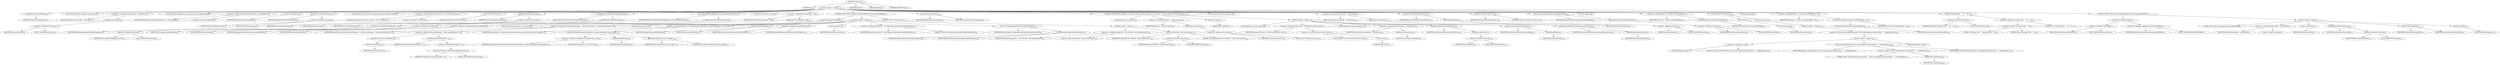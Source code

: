 digraph "transform" {  
"280" [label = <(METHOD,transform)<SUB>224</SUB>> ]
"23" [label = <(PARAM,this)<SUB>224</SUB>> ]
"281" [label = <(BLOCK,&lt;empty&gt;,&lt;empty&gt;)<SUB>224</SUB>> ]
"282" [label = <(checkOptions,this.checkOptions())<SUB>225</SUB>> ]
"22" [label = <(IDENTIFIER,this,this.checkOptions())<SUB>225</SUB>> ]
"283" [label = <(LOCAL,Project project: org.apache.tools.ant.Project)> ]
"284" [label = <(&lt;operator&gt;.assignment,Project project = getProject())<SUB>226</SUB>> ]
"285" [label = <(IDENTIFIER,project,Project project = getProject())<SUB>226</SUB>> ]
"286" [label = <(getProject,getProject())<SUB>226</SUB>> ]
"287" [label = <(&lt;operator&gt;.fieldAccess,this.task)<SUB>226</SUB>> ]
"288" [label = <(IDENTIFIER,this,getProject())<SUB>226</SUB>> ]
"289" [label = <(FIELD_IDENTIFIER,task,task)<SUB>226</SUB>> ]
"25" [label = <(LOCAL,TempFile tempFileTask: org.apache.tools.ant.taskdefs.TempFile)> ]
"290" [label = <(&lt;operator&gt;.assignment,TempFile tempFileTask = new TempFile())<SUB>228</SUB>> ]
"291" [label = <(IDENTIFIER,tempFileTask,TempFile tempFileTask = new TempFile())<SUB>228</SUB>> ]
"292" [label = <(&lt;operator&gt;.alloc,new TempFile())<SUB>228</SUB>> ]
"293" [label = <(&lt;init&gt;,new TempFile())<SUB>228</SUB>> ]
"24" [label = <(IDENTIFIER,tempFileTask,new TempFile())<SUB>228</SUB>> ]
"294" [label = <(bindToOwner,bindToOwner(task))<SUB>229</SUB>> ]
"295" [label = <(IDENTIFIER,tempFileTask,bindToOwner(task))<SUB>229</SUB>> ]
"296" [label = <(&lt;operator&gt;.fieldAccess,this.task)<SUB>229</SUB>> ]
"297" [label = <(IDENTIFIER,this,bindToOwner(task))<SUB>229</SUB>> ]
"298" [label = <(FIELD_IDENTIFIER,task,task)<SUB>229</SUB>> ]
"27" [label = <(LOCAL,XSLTProcess xsltTask: org.apache.tools.ant.taskdefs.XSLTProcess)> ]
"299" [label = <(&lt;operator&gt;.assignment,XSLTProcess xsltTask = new XSLTProcess())<SUB>231</SUB>> ]
"300" [label = <(IDENTIFIER,xsltTask,XSLTProcess xsltTask = new XSLTProcess())<SUB>231</SUB>> ]
"301" [label = <(&lt;operator&gt;.alloc,new XSLTProcess())<SUB>231</SUB>> ]
"302" [label = <(&lt;init&gt;,new XSLTProcess())<SUB>231</SUB>> ]
"26" [label = <(IDENTIFIER,xsltTask,new XSLTProcess())<SUB>231</SUB>> ]
"303" [label = <(bindToOwner,bindToOwner(task))<SUB>232</SUB>> ]
"304" [label = <(IDENTIFIER,xsltTask,bindToOwner(task))<SUB>232</SUB>> ]
"305" [label = <(&lt;operator&gt;.fieldAccess,this.task)<SUB>232</SUB>> ]
"306" [label = <(IDENTIFIER,this,bindToOwner(task))<SUB>232</SUB>> ]
"307" [label = <(FIELD_IDENTIFIER,task,task)<SUB>232</SUB>> ]
"308" [label = <(setXslResource,setXslResource(getStylesheet()))<SUB>234</SUB>> ]
"309" [label = <(IDENTIFIER,xsltTask,setXslResource(getStylesheet()))<SUB>234</SUB>> ]
"310" [label = <(getStylesheet,this.getStylesheet())<SUB>234</SUB>> ]
"28" [label = <(IDENTIFIER,this,this.getStylesheet())<SUB>234</SUB>> ]
"311" [label = <(setIn,setIn(((XMLResultAggregator) task).getDestinationFile()))<SUB>237</SUB>> ]
"312" [label = <(IDENTIFIER,xsltTask,setIn(((XMLResultAggregator) task).getDestinationFile()))<SUB>237</SUB>> ]
"313" [label = <(getDestinationFile,getDestinationFile())<SUB>237</SUB>> ]
"314" [label = <(&lt;operator&gt;.cast,(XMLResultAggregator) task)<SUB>237</SUB>> ]
"315" [label = <(TYPE_REF,XMLResultAggregator,XMLResultAggregator)<SUB>237</SUB>> ]
"316" [label = <(&lt;operator&gt;.fieldAccess,this.task)<SUB>237</SUB>> ]
"317" [label = <(IDENTIFIER,this,(XMLResultAggregator) task)<SUB>237</SUB>> ]
"318" [label = <(FIELD_IDENTIFIER,task,task)<SUB>237</SUB>> ]
"31" [label = <(LOCAL,File outputFile: java.io.File)> ]
"319" [label = <(&lt;operator&gt;.assignment,File outputFile = null)<SUB>238</SUB>> ]
"320" [label = <(IDENTIFIER,outputFile,File outputFile = null)<SUB>238</SUB>> ]
"321" [label = <(LITERAL,null,File outputFile = null)<SUB>238</SUB>> ]
"322" [label = <(CONTROL_STRUCTURE,if (format.equals(FRAMES)),if (format.equals(FRAMES)))<SUB>239</SUB>> ]
"323" [label = <(equals,format.equals(FRAMES))<SUB>239</SUB>> ]
"324" [label = <(&lt;operator&gt;.fieldAccess,this.format)<SUB>239</SUB>> ]
"325" [label = <(IDENTIFIER,this,format.equals(FRAMES))<SUB>239</SUB>> ]
"326" [label = <(FIELD_IDENTIFIER,format,format)<SUB>239</SUB>> ]
"327" [label = <(&lt;operator&gt;.fieldAccess,AggregateTransformer.FRAMES)<SUB>239</SUB>> ]
"328" [label = <(IDENTIFIER,AggregateTransformer,format.equals(FRAMES))<SUB>239</SUB>> ]
"329" [label = <(FIELD_IDENTIFIER,FRAMES,FRAMES)<SUB>239</SUB>> ]
"330" [label = <(BLOCK,&lt;empty&gt;,&lt;empty&gt;)<SUB>239</SUB>> ]
"331" [label = <(LOCAL,String tempFileProperty: java.lang.String)> ]
"332" [label = <(&lt;operator&gt;.assignment,String tempFileProperty = getClass().getName() + String.valueOf(counter++))<SUB>240</SUB>> ]
"333" [label = <(IDENTIFIER,tempFileProperty,String tempFileProperty = getClass().getName() + String.valueOf(counter++))<SUB>240</SUB>> ]
"334" [label = <(&lt;operator&gt;.addition,getClass().getName() + String.valueOf(counter++))<SUB>240</SUB>> ]
"335" [label = <(getName,this.getClass().getName())<SUB>240</SUB>> ]
"336" [label = <(getClass,this.getClass())<SUB>240</SUB>> ]
"29" [label = <(IDENTIFIER,this,this.getClass())<SUB>240</SUB>> ]
"337" [label = <(valueOf,String.valueOf(counter++))<SUB>240</SUB>> ]
"338" [label = <(IDENTIFIER,String,String.valueOf(counter++))<SUB>240</SUB>> ]
"339" [label = <(&lt;operator&gt;.postIncrement,counter++)<SUB>240</SUB>> ]
"340" [label = <(&lt;operator&gt;.fieldAccess,AggregateTransformer.counter)<SUB>240</SUB>> ]
"341" [label = <(IDENTIFIER,AggregateTransformer,counter++)<SUB>240</SUB>> ]
"342" [label = <(FIELD_IDENTIFIER,counter,counter)<SUB>240</SUB>> ]
"343" [label = <(LOCAL,File tmp: java.io.File)> ]
"344" [label = <(&lt;operator&gt;.assignment,File tmp = resolveFile(project.getBaseDir(), project.getProperty(&quot;java.io.tmpdir&quot;)))<SUB>241</SUB>> ]
"345" [label = <(IDENTIFIER,tmp,File tmp = resolveFile(project.getBaseDir(), project.getProperty(&quot;java.io.tmpdir&quot;)))<SUB>241</SUB>> ]
"346" [label = <(resolveFile,resolveFile(project.getBaseDir(), project.getProperty(&quot;java.io.tmpdir&quot;)))<SUB>241</SUB>> ]
"347" [label = <(&lt;operator&gt;.fieldAccess,AggregateTransformer.FILE_UTILS)<SUB>241</SUB>> ]
"348" [label = <(IDENTIFIER,AggregateTransformer,resolveFile(project.getBaseDir(), project.getProperty(&quot;java.io.tmpdir&quot;)))<SUB>241</SUB>> ]
"349" [label = <(FIELD_IDENTIFIER,FILE_UTILS,FILE_UTILS)<SUB>241</SUB>> ]
"350" [label = <(getBaseDir,getBaseDir())<SUB>241</SUB>> ]
"351" [label = <(IDENTIFIER,project,getBaseDir())<SUB>241</SUB>> ]
"352" [label = <(getProperty,getProperty(&quot;java.io.tmpdir&quot;))<SUB>242</SUB>> ]
"353" [label = <(IDENTIFIER,project,getProperty(&quot;java.io.tmpdir&quot;))<SUB>242</SUB>> ]
"354" [label = <(LITERAL,&quot;java.io.tmpdir&quot;,getProperty(&quot;java.io.tmpdir&quot;))<SUB>242</SUB>> ]
"355" [label = <(setDestDir,setDestDir(tmp))<SUB>243</SUB>> ]
"356" [label = <(IDENTIFIER,tempFileTask,setDestDir(tmp))<SUB>243</SUB>> ]
"357" [label = <(IDENTIFIER,tmp,setDestDir(tmp))<SUB>243</SUB>> ]
"358" [label = <(setProperty,setProperty(tempFileProperty))<SUB>244</SUB>> ]
"359" [label = <(IDENTIFIER,tempFileTask,setProperty(tempFileProperty))<SUB>244</SUB>> ]
"360" [label = <(IDENTIFIER,tempFileProperty,setProperty(tempFileProperty))<SUB>244</SUB>> ]
"361" [label = <(execute,execute())<SUB>245</SUB>> ]
"362" [label = <(IDENTIFIER,tempFileTask,execute())<SUB>245</SUB>> ]
"363" [label = <(&lt;operator&gt;.assignment,outputFile = new File(project.getProperty(tempFileProperty)))<SUB>246</SUB>> ]
"364" [label = <(IDENTIFIER,outputFile,outputFile = new File(project.getProperty(tempFileProperty)))<SUB>246</SUB>> ]
"365" [label = <(&lt;operator&gt;.alloc,new File(project.getProperty(tempFileProperty)))<SUB>246</SUB>> ]
"366" [label = <(&lt;init&gt;,new File(project.getProperty(tempFileProperty)))<SUB>246</SUB>> ]
"30" [label = <(IDENTIFIER,outputFile,new File(project.getProperty(tempFileProperty)))<SUB>246</SUB>> ]
"367" [label = <(getProperty,getProperty(tempFileProperty))<SUB>246</SUB>> ]
"368" [label = <(IDENTIFIER,project,getProperty(tempFileProperty))<SUB>246</SUB>> ]
"369" [label = <(IDENTIFIER,tempFileProperty,getProperty(tempFileProperty))<SUB>246</SUB>> ]
"370" [label = <(CONTROL_STRUCTURE,else,else)<SUB>247</SUB>> ]
"371" [label = <(BLOCK,&lt;empty&gt;,&lt;empty&gt;)<SUB>247</SUB>> ]
"372" [label = <(&lt;operator&gt;.assignment,outputFile = new File(toDir, &quot;junit-noframes.html&quot;))<SUB>248</SUB>> ]
"373" [label = <(IDENTIFIER,outputFile,outputFile = new File(toDir, &quot;junit-noframes.html&quot;))<SUB>248</SUB>> ]
"374" [label = <(&lt;operator&gt;.alloc,new File(toDir, &quot;junit-noframes.html&quot;))<SUB>248</SUB>> ]
"375" [label = <(&lt;init&gt;,new File(toDir, &quot;junit-noframes.html&quot;))<SUB>248</SUB>> ]
"32" [label = <(IDENTIFIER,outputFile,new File(toDir, &quot;junit-noframes.html&quot;))<SUB>248</SUB>> ]
"376" [label = <(&lt;operator&gt;.fieldAccess,this.toDir)<SUB>248</SUB>> ]
"377" [label = <(IDENTIFIER,this,new File(toDir, &quot;junit-noframes.html&quot;))<SUB>248</SUB>> ]
"378" [label = <(FIELD_IDENTIFIER,toDir,toDir)<SUB>248</SUB>> ]
"379" [label = <(LITERAL,&quot;junit-noframes.html&quot;,new File(toDir, &quot;junit-noframes.html&quot;))<SUB>248</SUB>> ]
"380" [label = <(setOut,setOut(outputFile))<SUB>250</SUB>> ]
"381" [label = <(IDENTIFIER,xsltTask,setOut(outputFile))<SUB>250</SUB>> ]
"382" [label = <(IDENTIFIER,outputFile,setOut(outputFile))<SUB>250</SUB>> ]
"383" [label = <(CONTROL_STRUCTURE,for (Iterator i = params.iterator(); Some(i.hasNext()); ),for (Iterator i = params.iterator(); Some(i.hasNext()); ))<SUB>251</SUB>> ]
"384" [label = <(LOCAL,Iterator i: java.util.Iterator)> ]
"385" [label = <(&lt;operator&gt;.assignment,Iterator i = params.iterator())<SUB>251</SUB>> ]
"386" [label = <(IDENTIFIER,i,Iterator i = params.iterator())<SUB>251</SUB>> ]
"387" [label = <(iterator,params.iterator())<SUB>251</SUB>> ]
"388" [label = <(&lt;operator&gt;.fieldAccess,this.params)<SUB>251</SUB>> ]
"389" [label = <(IDENTIFIER,this,params.iterator())<SUB>251</SUB>> ]
"390" [label = <(FIELD_IDENTIFIER,params,params)<SUB>251</SUB>> ]
"391" [label = <(hasNext,i.hasNext())<SUB>251</SUB>> ]
"392" [label = <(IDENTIFIER,i,i.hasNext())<SUB>251</SUB>> ]
"393" [label = <(BLOCK,&lt;empty&gt;,&lt;empty&gt;)<SUB>251</SUB>> ]
"394" [label = <(LOCAL,XSLTProcess.Param param: ANY)> ]
"395" [label = <(&lt;operator&gt;.assignment,ANY param = (XSLTProcess.Param) i.next())<SUB>252</SUB>> ]
"396" [label = <(IDENTIFIER,param,ANY param = (XSLTProcess.Param) i.next())<SUB>252</SUB>> ]
"397" [label = <(&lt;operator&gt;.cast,(XSLTProcess.Param) i.next())<SUB>252</SUB>> ]
"398" [label = <(TYPE_REF,XSLTProcess.Param,XSLTProcess.Param)<SUB>252</SUB>> ]
"399" [label = <(next,i.next())<SUB>252</SUB>> ]
"400" [label = <(IDENTIFIER,i,i.next())<SUB>252</SUB>> ]
"401" [label = <(LOCAL,XSLTProcess.Param newParam: ANY)> ]
"402" [label = <(&lt;operator&gt;.assignment,ANY newParam = createParam())<SUB>253</SUB>> ]
"403" [label = <(IDENTIFIER,newParam,ANY newParam = createParam())<SUB>253</SUB>> ]
"404" [label = <(createParam,createParam())<SUB>253</SUB>> ]
"405" [label = <(IDENTIFIER,xsltTask,createParam())<SUB>253</SUB>> ]
"406" [label = <(setProject,setProject(task.getProject()))<SUB>254</SUB>> ]
"407" [label = <(IDENTIFIER,newParam,setProject(task.getProject()))<SUB>254</SUB>> ]
"408" [label = <(getProject,getProject())<SUB>254</SUB>> ]
"409" [label = <(&lt;operator&gt;.fieldAccess,this.task)<SUB>254</SUB>> ]
"410" [label = <(IDENTIFIER,this,getProject())<SUB>254</SUB>> ]
"411" [label = <(FIELD_IDENTIFIER,task,task)<SUB>254</SUB>> ]
"412" [label = <(setName,setName(param.getName()))<SUB>255</SUB>> ]
"413" [label = <(IDENTIFIER,newParam,setName(param.getName()))<SUB>255</SUB>> ]
"414" [label = <(getName,getName())<SUB>255</SUB>> ]
"415" [label = <(IDENTIFIER,param,getName())<SUB>255</SUB>> ]
"416" [label = <(setExpression,setExpression(param.getExpression()))<SUB>256</SUB>> ]
"417" [label = <(IDENTIFIER,newParam,setExpression(param.getExpression()))<SUB>256</SUB>> ]
"418" [label = <(getExpression,getExpression())<SUB>256</SUB>> ]
"419" [label = <(IDENTIFIER,param,getExpression())<SUB>256</SUB>> ]
"420" [label = <(LOCAL,XSLTProcess.Param paramx: ANY)> ]
"421" [label = <(&lt;operator&gt;.assignment,ANY paramx = createParam())<SUB>258</SUB>> ]
"422" [label = <(IDENTIFIER,paramx,ANY paramx = createParam())<SUB>258</SUB>> ]
"423" [label = <(createParam,createParam())<SUB>258</SUB>> ]
"424" [label = <(IDENTIFIER,xsltTask,createParam())<SUB>258</SUB>> ]
"425" [label = <(setProject,setProject(task.getProject()))<SUB>259</SUB>> ]
"426" [label = <(IDENTIFIER,paramx,setProject(task.getProject()))<SUB>259</SUB>> ]
"427" [label = <(getProject,getProject())<SUB>259</SUB>> ]
"428" [label = <(&lt;operator&gt;.fieldAccess,this.task)<SUB>259</SUB>> ]
"429" [label = <(IDENTIFIER,this,getProject())<SUB>259</SUB>> ]
"430" [label = <(FIELD_IDENTIFIER,task,task)<SUB>259</SUB>> ]
"431" [label = <(setName,setName(&quot;output.dir&quot;))<SUB>260</SUB>> ]
"432" [label = <(IDENTIFIER,paramx,setName(&quot;output.dir&quot;))<SUB>260</SUB>> ]
"433" [label = <(LITERAL,&quot;output.dir&quot;,setName(&quot;output.dir&quot;))<SUB>260</SUB>> ]
"434" [label = <(setExpression,setExpression(toDir.getAbsolutePath()))<SUB>261</SUB>> ]
"435" [label = <(IDENTIFIER,paramx,setExpression(toDir.getAbsolutePath()))<SUB>261</SUB>> ]
"436" [label = <(getAbsolutePath,toDir.getAbsolutePath())<SUB>261</SUB>> ]
"437" [label = <(&lt;operator&gt;.fieldAccess,this.toDir)<SUB>261</SUB>> ]
"438" [label = <(IDENTIFIER,this,toDir.getAbsolutePath())<SUB>261</SUB>> ]
"439" [label = <(FIELD_IDENTIFIER,toDir,toDir)<SUB>261</SUB>> ]
"440" [label = <(LOCAL,long t0: long)> ]
"441" [label = <(&lt;operator&gt;.assignment,long t0 = System.currentTimeMillis())<SUB>262</SUB>> ]
"442" [label = <(IDENTIFIER,t0,long t0 = System.currentTimeMillis())<SUB>262</SUB>> ]
"443" [label = <(currentTimeMillis,System.currentTimeMillis())<SUB>262</SUB>> ]
"444" [label = <(IDENTIFIER,System,System.currentTimeMillis())<SUB>262</SUB>> ]
"445" [label = <(CONTROL_STRUCTURE,try,try)<SUB>263</SUB>> ]
"446" [label = <(BLOCK,try,try)<SUB>263</SUB>> ]
"447" [label = <(execute,execute())<SUB>264</SUB>> ]
"448" [label = <(IDENTIFIER,xsltTask,execute())<SUB>264</SUB>> ]
"449" [label = <(BLOCK,catch,catch)> ]
"450" [label = <(BLOCK,&lt;empty&gt;,&lt;empty&gt;)<SUB>265</SUB>> ]
"451" [label = <(&lt;operator&gt;.throw,throw new BuildException(&quot;Errors while applying transformations: &quot; + e.getMessage(), e);)<SUB>266</SUB>> ]
"452" [label = <(BLOCK,&lt;empty&gt;,&lt;empty&gt;)<SUB>266</SUB>> ]
"453" [label = <(&lt;operator&gt;.assignment,&lt;empty&gt;)> ]
"454" [label = <(IDENTIFIER,$obj8,&lt;empty&gt;)> ]
"455" [label = <(&lt;operator&gt;.alloc,new BuildException(&quot;Errors while applying transformations: &quot; + e.getMessage(), e))<SUB>266</SUB>> ]
"456" [label = <(&lt;init&gt;,new BuildException(&quot;Errors while applying transformations: &quot; + e.getMessage(), e))<SUB>266</SUB>> ]
"457" [label = <(IDENTIFIER,$obj8,new BuildException(&quot;Errors while applying transformations: &quot; + e.getMessage(), e))> ]
"458" [label = <(&lt;operator&gt;.addition,&quot;Errors while applying transformations: &quot; + e.getMessage())<SUB>266</SUB>> ]
"459" [label = <(LITERAL,&quot;Errors while applying transformations: &quot;,&quot;Errors while applying transformations: &quot; + e.getMessage())<SUB>266</SUB>> ]
"460" [label = <(getMessage,e.getMessage())<SUB>267</SUB>> ]
"461" [label = <(IDENTIFIER,e,e.getMessage())<SUB>267</SUB>> ]
"462" [label = <(IDENTIFIER,e,new BuildException(&quot;Errors while applying transformations: &quot; + e.getMessage(), e))<SUB>267</SUB>> ]
"463" [label = <(IDENTIFIER,$obj8,&lt;empty&gt;)> ]
"464" [label = <(LOCAL,long dt: long)> ]
"465" [label = <(&lt;operator&gt;.assignment,long dt = System.currentTimeMillis() - t0)<SUB>269</SUB>> ]
"466" [label = <(IDENTIFIER,dt,long dt = System.currentTimeMillis() - t0)<SUB>269</SUB>> ]
"467" [label = <(&lt;operator&gt;.subtraction,System.currentTimeMillis() - t0)<SUB>269</SUB>> ]
"468" [label = <(currentTimeMillis,System.currentTimeMillis())<SUB>269</SUB>> ]
"469" [label = <(IDENTIFIER,System,System.currentTimeMillis())<SUB>269</SUB>> ]
"470" [label = <(IDENTIFIER,t0,System.currentTimeMillis() - t0)<SUB>269</SUB>> ]
"471" [label = <(log,log(&quot;Transform time: &quot; + dt + &quot;ms&quot;))<SUB>270</SUB>> ]
"472" [label = <(&lt;operator&gt;.fieldAccess,this.task)<SUB>270</SUB>> ]
"473" [label = <(IDENTIFIER,this,log(&quot;Transform time: &quot; + dt + &quot;ms&quot;))<SUB>270</SUB>> ]
"474" [label = <(FIELD_IDENTIFIER,task,task)<SUB>270</SUB>> ]
"475" [label = <(&lt;operator&gt;.addition,&quot;Transform time: &quot; + dt + &quot;ms&quot;)<SUB>270</SUB>> ]
"476" [label = <(&lt;operator&gt;.addition,&quot;Transform time: &quot; + dt)<SUB>270</SUB>> ]
"477" [label = <(LITERAL,&quot;Transform time: &quot;,&quot;Transform time: &quot; + dt)<SUB>270</SUB>> ]
"478" [label = <(IDENTIFIER,dt,&quot;Transform time: &quot; + dt)<SUB>270</SUB>> ]
"479" [label = <(LITERAL,&quot;ms&quot;,&quot;Transform time: &quot; + dt + &quot;ms&quot;)<SUB>270</SUB>> ]
"480" [label = <(CONTROL_STRUCTURE,if (format.equals(FRAMES)),if (format.equals(FRAMES)))<SUB>271</SUB>> ]
"481" [label = <(equals,format.equals(FRAMES))<SUB>271</SUB>> ]
"482" [label = <(&lt;operator&gt;.fieldAccess,this.format)<SUB>271</SUB>> ]
"483" [label = <(IDENTIFIER,this,format.equals(FRAMES))<SUB>271</SUB>> ]
"484" [label = <(FIELD_IDENTIFIER,format,format)<SUB>271</SUB>> ]
"485" [label = <(&lt;operator&gt;.fieldAccess,AggregateTransformer.FRAMES)<SUB>271</SUB>> ]
"486" [label = <(IDENTIFIER,AggregateTransformer,format.equals(FRAMES))<SUB>271</SUB>> ]
"487" [label = <(FIELD_IDENTIFIER,FRAMES,FRAMES)<SUB>271</SUB>> ]
"488" [label = <(BLOCK,&lt;empty&gt;,&lt;empty&gt;)<SUB>271</SUB>> ]
"34" [label = <(LOCAL,Delete delete: org.apache.tools.ant.taskdefs.Delete)> ]
"489" [label = <(&lt;operator&gt;.assignment,Delete delete = new Delete())<SUB>272</SUB>> ]
"490" [label = <(IDENTIFIER,delete,Delete delete = new Delete())<SUB>272</SUB>> ]
"491" [label = <(&lt;operator&gt;.alloc,new Delete())<SUB>272</SUB>> ]
"492" [label = <(&lt;init&gt;,new Delete())<SUB>272</SUB>> ]
"33" [label = <(IDENTIFIER,delete,new Delete())<SUB>272</SUB>> ]
"493" [label = <(bindToOwner,bindToOwner(task))<SUB>273</SUB>> ]
"494" [label = <(IDENTIFIER,delete,bindToOwner(task))<SUB>273</SUB>> ]
"495" [label = <(&lt;operator&gt;.fieldAccess,this.task)<SUB>273</SUB>> ]
"496" [label = <(IDENTIFIER,this,bindToOwner(task))<SUB>273</SUB>> ]
"497" [label = <(FIELD_IDENTIFIER,task,task)<SUB>273</SUB>> ]
"498" [label = <(setFile,setFile(outputFile))<SUB>274</SUB>> ]
"499" [label = <(IDENTIFIER,delete,setFile(outputFile))<SUB>274</SUB>> ]
"500" [label = <(IDENTIFIER,outputFile,setFile(outputFile))<SUB>274</SUB>> ]
"501" [label = <(execute,execute())<SUB>275</SUB>> ]
"502" [label = <(IDENTIFIER,delete,execute())<SUB>275</SUB>> ]
"503" [label = <(MODIFIER,PUBLIC)> ]
"504" [label = <(MODIFIER,VIRTUAL)> ]
"505" [label = <(METHOD_RETURN,void)<SUB>224</SUB>> ]
  "280" -> "23" 
  "280" -> "281" 
  "280" -> "503" 
  "280" -> "504" 
  "280" -> "505" 
  "281" -> "282" 
  "281" -> "283" 
  "281" -> "284" 
  "281" -> "25" 
  "281" -> "290" 
  "281" -> "293" 
  "281" -> "294" 
  "281" -> "27" 
  "281" -> "299" 
  "281" -> "302" 
  "281" -> "303" 
  "281" -> "308" 
  "281" -> "311" 
  "281" -> "31" 
  "281" -> "319" 
  "281" -> "322" 
  "281" -> "380" 
  "281" -> "383" 
  "281" -> "420" 
  "281" -> "421" 
  "281" -> "425" 
  "281" -> "431" 
  "281" -> "434" 
  "281" -> "440" 
  "281" -> "441" 
  "281" -> "445" 
  "281" -> "464" 
  "281" -> "465" 
  "281" -> "471" 
  "281" -> "480" 
  "282" -> "22" 
  "284" -> "285" 
  "284" -> "286" 
  "286" -> "287" 
  "287" -> "288" 
  "287" -> "289" 
  "290" -> "291" 
  "290" -> "292" 
  "293" -> "24" 
  "294" -> "295" 
  "294" -> "296" 
  "296" -> "297" 
  "296" -> "298" 
  "299" -> "300" 
  "299" -> "301" 
  "302" -> "26" 
  "303" -> "304" 
  "303" -> "305" 
  "305" -> "306" 
  "305" -> "307" 
  "308" -> "309" 
  "308" -> "310" 
  "310" -> "28" 
  "311" -> "312" 
  "311" -> "313" 
  "313" -> "314" 
  "314" -> "315" 
  "314" -> "316" 
  "316" -> "317" 
  "316" -> "318" 
  "319" -> "320" 
  "319" -> "321" 
  "322" -> "323" 
  "322" -> "330" 
  "322" -> "370" 
  "323" -> "324" 
  "323" -> "327" 
  "324" -> "325" 
  "324" -> "326" 
  "327" -> "328" 
  "327" -> "329" 
  "330" -> "331" 
  "330" -> "332" 
  "330" -> "343" 
  "330" -> "344" 
  "330" -> "355" 
  "330" -> "358" 
  "330" -> "361" 
  "330" -> "363" 
  "330" -> "366" 
  "332" -> "333" 
  "332" -> "334" 
  "334" -> "335" 
  "334" -> "337" 
  "335" -> "336" 
  "336" -> "29" 
  "337" -> "338" 
  "337" -> "339" 
  "339" -> "340" 
  "340" -> "341" 
  "340" -> "342" 
  "344" -> "345" 
  "344" -> "346" 
  "346" -> "347" 
  "346" -> "350" 
  "346" -> "352" 
  "347" -> "348" 
  "347" -> "349" 
  "350" -> "351" 
  "352" -> "353" 
  "352" -> "354" 
  "355" -> "356" 
  "355" -> "357" 
  "358" -> "359" 
  "358" -> "360" 
  "361" -> "362" 
  "363" -> "364" 
  "363" -> "365" 
  "366" -> "30" 
  "366" -> "367" 
  "367" -> "368" 
  "367" -> "369" 
  "370" -> "371" 
  "371" -> "372" 
  "371" -> "375" 
  "372" -> "373" 
  "372" -> "374" 
  "375" -> "32" 
  "375" -> "376" 
  "375" -> "379" 
  "376" -> "377" 
  "376" -> "378" 
  "380" -> "381" 
  "380" -> "382" 
  "383" -> "384" 
  "383" -> "385" 
  "383" -> "391" 
  "383" -> "393" 
  "385" -> "386" 
  "385" -> "387" 
  "387" -> "388" 
  "388" -> "389" 
  "388" -> "390" 
  "391" -> "392" 
  "393" -> "394" 
  "393" -> "395" 
  "393" -> "401" 
  "393" -> "402" 
  "393" -> "406" 
  "393" -> "412" 
  "393" -> "416" 
  "395" -> "396" 
  "395" -> "397" 
  "397" -> "398" 
  "397" -> "399" 
  "399" -> "400" 
  "402" -> "403" 
  "402" -> "404" 
  "404" -> "405" 
  "406" -> "407" 
  "406" -> "408" 
  "408" -> "409" 
  "409" -> "410" 
  "409" -> "411" 
  "412" -> "413" 
  "412" -> "414" 
  "414" -> "415" 
  "416" -> "417" 
  "416" -> "418" 
  "418" -> "419" 
  "421" -> "422" 
  "421" -> "423" 
  "423" -> "424" 
  "425" -> "426" 
  "425" -> "427" 
  "427" -> "428" 
  "428" -> "429" 
  "428" -> "430" 
  "431" -> "432" 
  "431" -> "433" 
  "434" -> "435" 
  "434" -> "436" 
  "436" -> "437" 
  "437" -> "438" 
  "437" -> "439" 
  "441" -> "442" 
  "441" -> "443" 
  "443" -> "444" 
  "445" -> "446" 
  "445" -> "449" 
  "446" -> "447" 
  "447" -> "448" 
  "449" -> "450" 
  "450" -> "451" 
  "451" -> "452" 
  "452" -> "453" 
  "452" -> "456" 
  "452" -> "463" 
  "453" -> "454" 
  "453" -> "455" 
  "456" -> "457" 
  "456" -> "458" 
  "456" -> "462" 
  "458" -> "459" 
  "458" -> "460" 
  "460" -> "461" 
  "465" -> "466" 
  "465" -> "467" 
  "467" -> "468" 
  "467" -> "470" 
  "468" -> "469" 
  "471" -> "472" 
  "471" -> "475" 
  "472" -> "473" 
  "472" -> "474" 
  "475" -> "476" 
  "475" -> "479" 
  "476" -> "477" 
  "476" -> "478" 
  "480" -> "481" 
  "480" -> "488" 
  "481" -> "482" 
  "481" -> "485" 
  "482" -> "483" 
  "482" -> "484" 
  "485" -> "486" 
  "485" -> "487" 
  "488" -> "34" 
  "488" -> "489" 
  "488" -> "492" 
  "488" -> "493" 
  "488" -> "498" 
  "488" -> "501" 
  "489" -> "490" 
  "489" -> "491" 
  "492" -> "33" 
  "493" -> "494" 
  "493" -> "495" 
  "495" -> "496" 
  "495" -> "497" 
  "498" -> "499" 
  "498" -> "500" 
  "501" -> "502" 
}
